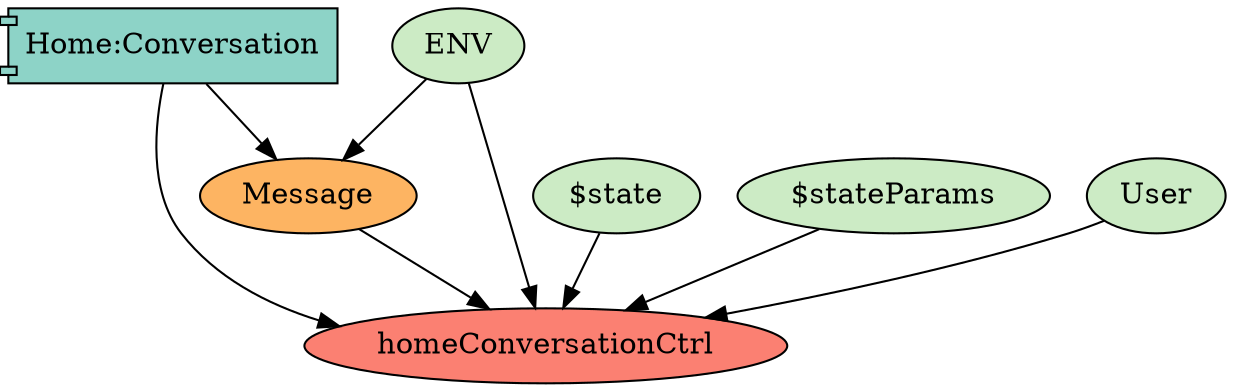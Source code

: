 digraph dependencies {
  node[shape="component",style="filled",colorscheme=set312]


    node[shape="component"]
    "Home:Conversation"[label="Home:Conversation", fillcolor=1]

    


    node[shape="ellipse"]
    


    
      "homeConversationCtrl"[label="homeConversationCtrl", fillcolor=4]
      "Home:Conversation" -> "homeConversationCtrl"
    

    

    
      "Message"[label="Message", fillcolor=6]
      "Home:Conversation" -> "Message"
    

    node[shape="rectangle"]
    

    node[shape="note"]
    

    node[shape="folder"]
    







    node[shape="ellipse",style="filled", fillcolor=11]
    

    

    


    
      
        "ENV"[label="ENV"]
        "ENV" -> "homeConversationCtrl"
      
        "$state"[label="$state"]
        "$state" -> "homeConversationCtrl"
      
        "$stateParams"[label="$stateParams"]
        "$stateParams" -> "homeConversationCtrl"
      
        "Message"[label="Message"]
        "Message" -> "homeConversationCtrl"
      
        "User"[label="User"]
        "User" -> "homeConversationCtrl"
      
    

    

    
      
        "ENV"[label="ENV"]
        "ENV" -> "Message"
      
    

    


}
